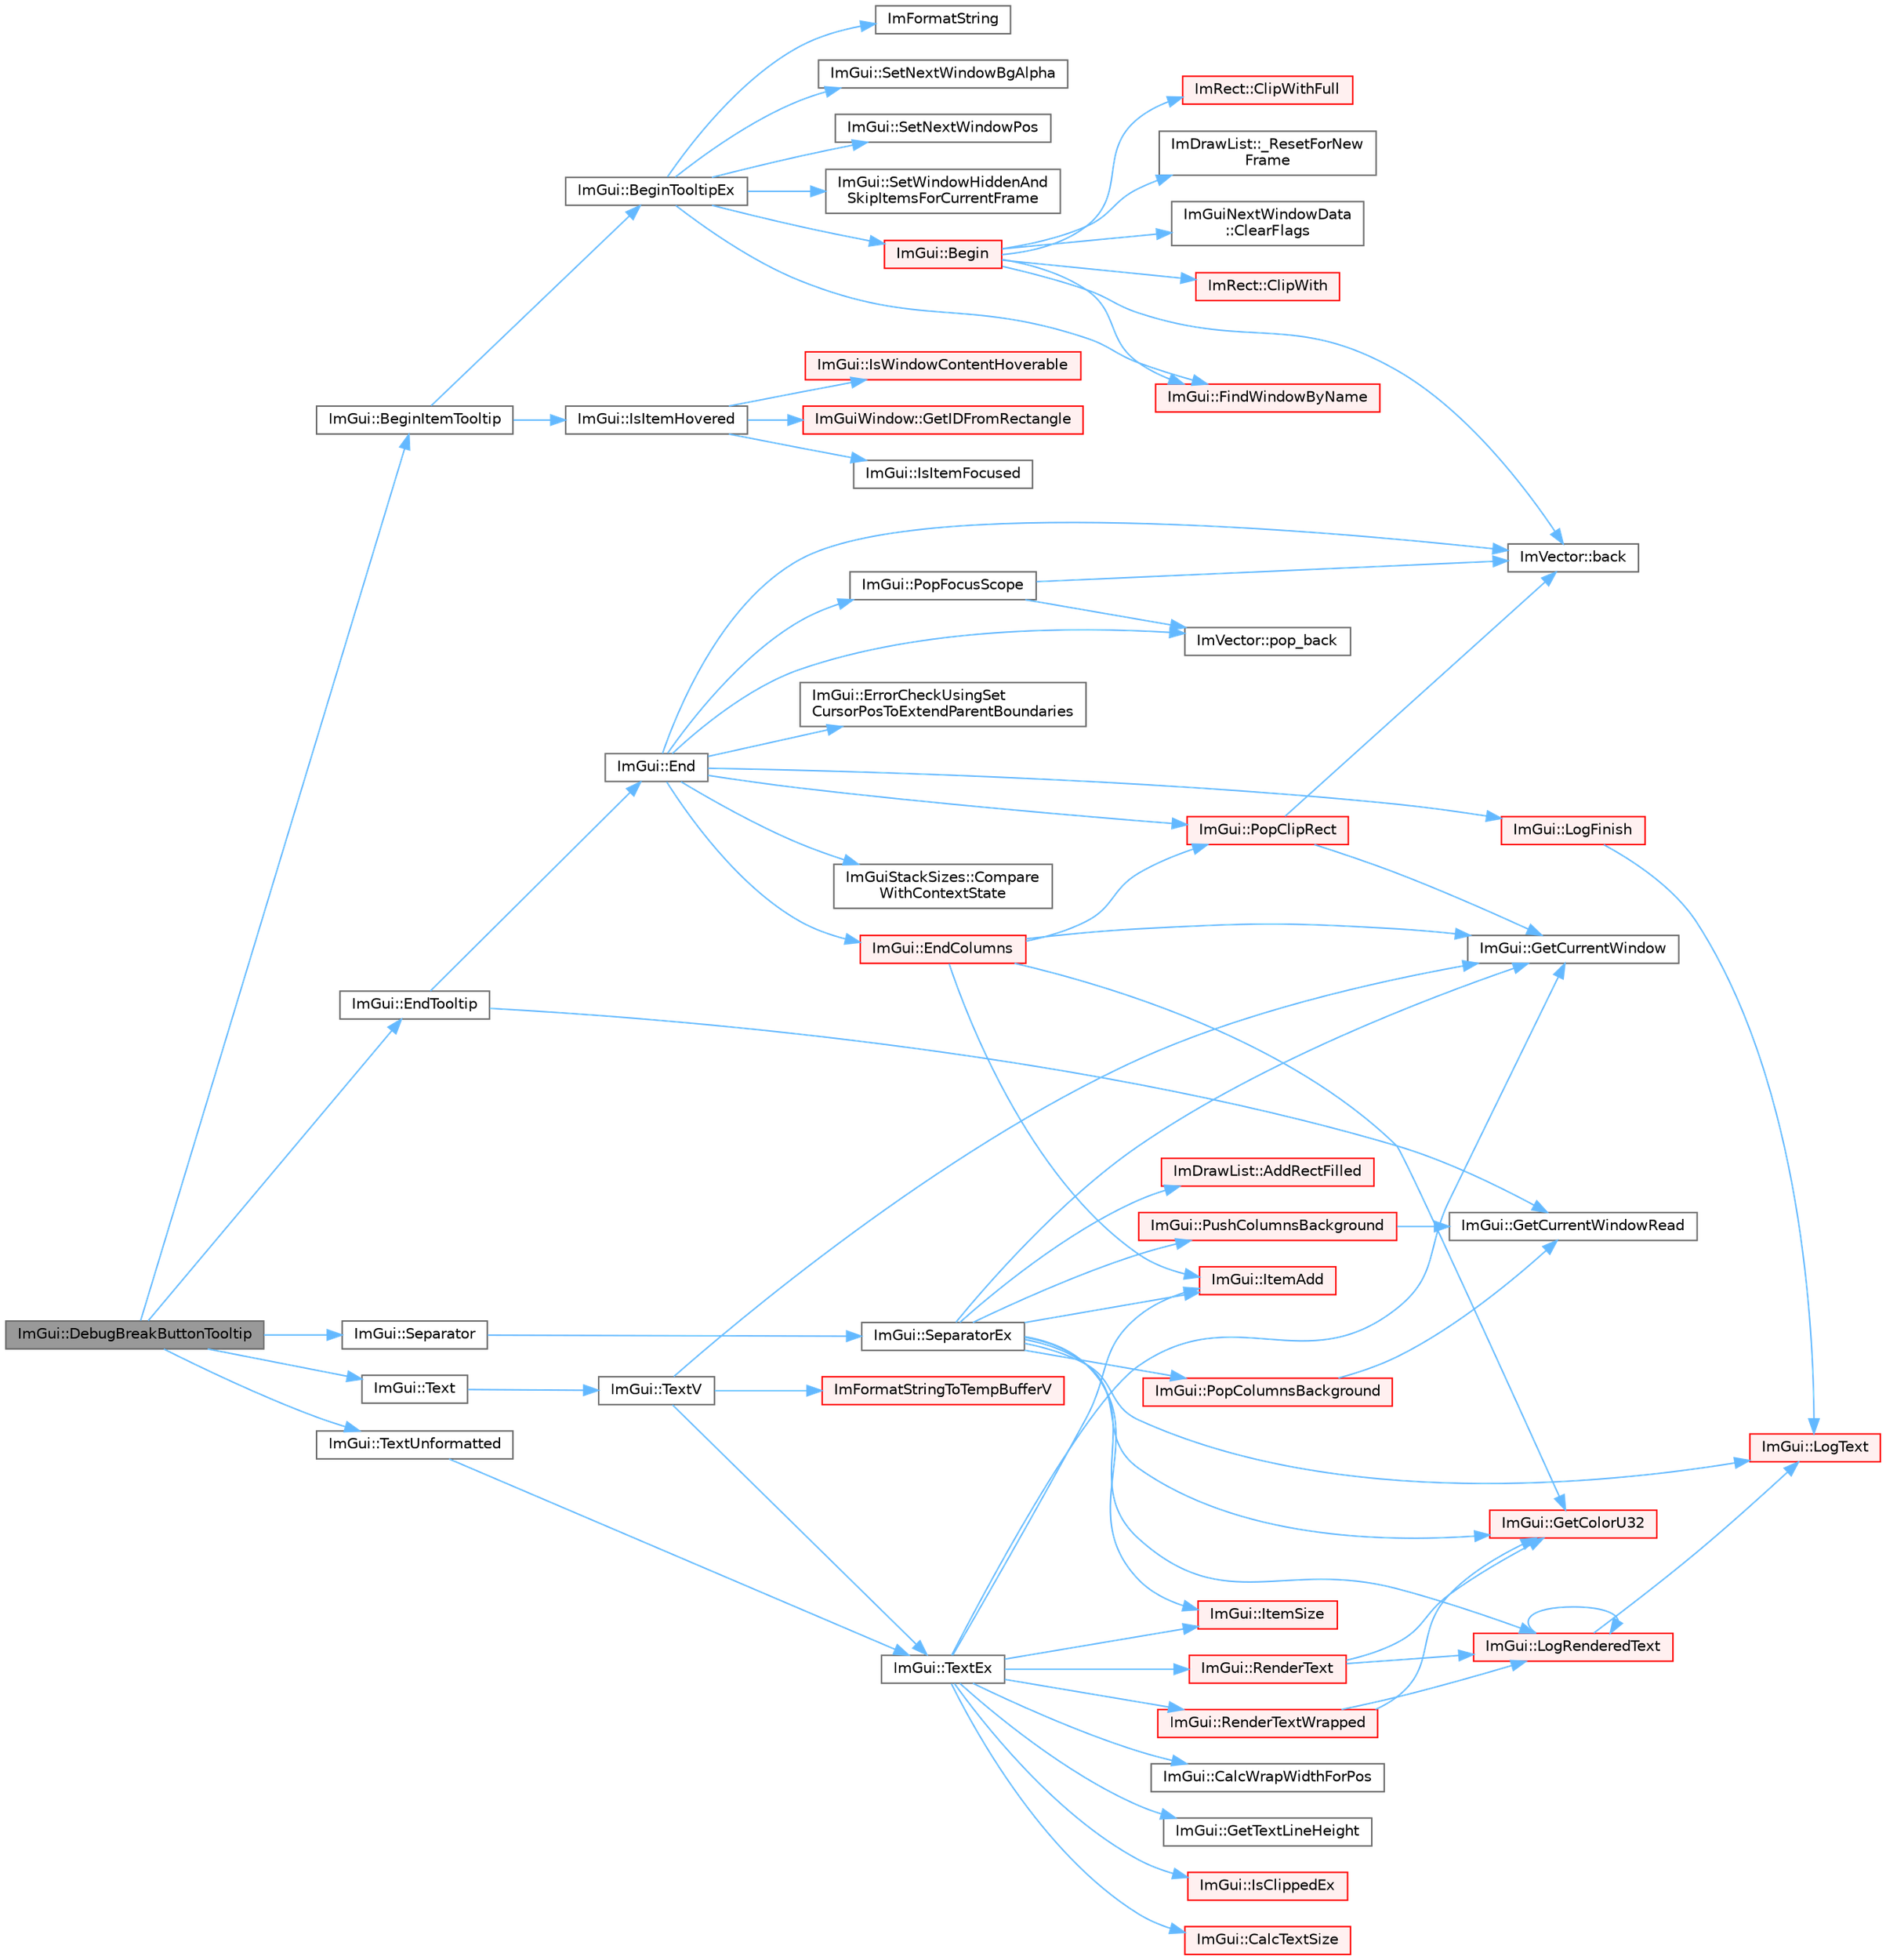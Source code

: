 digraph "ImGui::DebugBreakButtonTooltip"
{
 // LATEX_PDF_SIZE
  bgcolor="transparent";
  edge [fontname=Helvetica,fontsize=10,labelfontname=Helvetica,labelfontsize=10];
  node [fontname=Helvetica,fontsize=10,shape=box,height=0.2,width=0.4];
  rankdir="LR";
  Node1 [id="Node000001",label="ImGui::DebugBreakButtonTooltip",height=0.2,width=0.4,color="gray40", fillcolor="grey60", style="filled", fontcolor="black",tooltip=" "];
  Node1 -> Node2 [id="edge1_Node000001_Node000002",color="steelblue1",style="solid",tooltip=" "];
  Node2 [id="Node000002",label="ImGui::BeginItemTooltip",height=0.2,width=0.4,color="grey40", fillcolor="white", style="filled",URL="$namespace_im_gui.html#a0557ed1d3f89dcb5d25311bf3099ddf5",tooltip=" "];
  Node2 -> Node3 [id="edge2_Node000002_Node000003",color="steelblue1",style="solid",tooltip=" "];
  Node3 [id="Node000003",label="ImGui::BeginTooltipEx",height=0.2,width=0.4,color="grey40", fillcolor="white", style="filled",URL="$namespace_im_gui.html#a18b17a0b20c3f2a16068b84210cfded4",tooltip=" "];
  Node3 -> Node4 [id="edge3_Node000003_Node000004",color="steelblue1",style="solid",tooltip=" "];
  Node4 [id="Node000004",label="ImGui::Begin",height=0.2,width=0.4,color="red", fillcolor="#FFF0F0", style="filled",URL="$namespace_im_gui.html#a581e58db0bc930bafa4a5d23093a2b99",tooltip=" "];
  Node4 -> Node5 [id="edge4_Node000004_Node000005",color="steelblue1",style="solid",tooltip=" "];
  Node5 [id="Node000005",label="ImDrawList::_ResetForNew\lFrame",height=0.2,width=0.4,color="grey40", fillcolor="white", style="filled",URL="$struct_im_draw_list.html#a5f78fe195b2507e5926560f591141ff3",tooltip=" "];
  Node4 -> Node6 [id="edge5_Node000004_Node000006",color="steelblue1",style="solid",tooltip=" "];
  Node6 [id="Node000006",label="ImVector::back",height=0.2,width=0.4,color="grey40", fillcolor="white", style="filled",URL="$struct_im_vector.html#a2d80e87e81b1b01143c8d8be93e6fde1",tooltip=" "];
  Node4 -> Node7 [id="edge6_Node000004_Node000007",color="steelblue1",style="solid",tooltip=" "];
  Node7 [id="Node000007",label="ImGuiNextWindowData\l::ClearFlags",height=0.2,width=0.4,color="grey40", fillcolor="white", style="filled",URL="$struct_im_gui_next_window_data.html#a9543431fafe3d0627fdecc5fa839487c",tooltip=" "];
  Node4 -> Node8 [id="edge7_Node000004_Node000008",color="steelblue1",style="solid",tooltip=" "];
  Node8 [id="Node000008",label="ImRect::ClipWith",height=0.2,width=0.4,color="red", fillcolor="#FFF0F0", style="filled",URL="$struct_im_rect.html#ac02d5cf6ce0358aea9ed9df43d368f3f",tooltip=" "];
  Node4 -> Node10 [id="edge8_Node000004_Node000010",color="steelblue1",style="solid",tooltip=" "];
  Node10 [id="Node000010",label="ImRect::ClipWithFull",height=0.2,width=0.4,color="red", fillcolor="#FFF0F0", style="filled",URL="$struct_im_rect.html#a32a5aaca4161b5ffa3f352d293a449ff",tooltip=" "];
  Node4 -> Node35 [id="edge9_Node000004_Node000035",color="steelblue1",style="solid",tooltip=" "];
  Node35 [id="Node000035",label="ImGui::FindWindowByName",height=0.2,width=0.4,color="red", fillcolor="#FFF0F0", style="filled",URL="$namespace_im_gui.html#abca25f22c02e73d5eb2e9c72c4557813",tooltip=" "];
  Node3 -> Node35 [id="edge10_Node000003_Node000035",color="steelblue1",style="solid",tooltip=" "];
  Node3 -> Node95 [id="edge11_Node000003_Node000095",color="steelblue1",style="solid",tooltip=" "];
  Node95 [id="Node000095",label="ImFormatString",height=0.2,width=0.4,color="grey40", fillcolor="white", style="filled",URL="$imgui_8cpp.html#a75ccaf7d676b1f567ba888ae42ac3809",tooltip=" "];
  Node3 -> Node96 [id="edge12_Node000003_Node000096",color="steelblue1",style="solid",tooltip=" "];
  Node96 [id="Node000096",label="ImGui::SetNextWindowBgAlpha",height=0.2,width=0.4,color="grey40", fillcolor="white", style="filled",URL="$namespace_im_gui.html#a7de5a63cec4babe417f972403db6430c",tooltip=" "];
  Node3 -> Node97 [id="edge13_Node000003_Node000097",color="steelblue1",style="solid",tooltip=" "];
  Node97 [id="Node000097",label="ImGui::SetNextWindowPos",height=0.2,width=0.4,color="grey40", fillcolor="white", style="filled",URL="$namespace_im_gui.html#afbccd31113430670b5ab2bf0d6f509bf",tooltip=" "];
  Node3 -> Node98 [id="edge14_Node000003_Node000098",color="steelblue1",style="solid",tooltip=" "];
  Node98 [id="Node000098",label="ImGui::SetWindowHiddenAnd\lSkipItemsForCurrentFrame",height=0.2,width=0.4,color="grey40", fillcolor="white", style="filled",URL="$namespace_im_gui.html#a2a1dfd9dfa155f17d07c75f54130228b",tooltip=" "];
  Node2 -> Node99 [id="edge15_Node000002_Node000099",color="steelblue1",style="solid",tooltip=" "];
  Node99 [id="Node000099",label="ImGui::IsItemHovered",height=0.2,width=0.4,color="grey40", fillcolor="white", style="filled",URL="$namespace_im_gui.html#ac9a400eff3a9561d95e80486c52a660b",tooltip=" "];
  Node99 -> Node100 [id="edge16_Node000099_Node000100",color="steelblue1",style="solid",tooltip=" "];
  Node100 [id="Node000100",label="ImGuiWindow::GetIDFromRectangle",height=0.2,width=0.4,color="red", fillcolor="#FFF0F0", style="filled",URL="$struct_im_gui_window.html#a44931b6e73248930490d2c89377a8233",tooltip=" "];
  Node99 -> Node103 [id="edge17_Node000099_Node000103",color="steelblue1",style="solid",tooltip=" "];
  Node103 [id="Node000103",label="ImGui::IsItemFocused",height=0.2,width=0.4,color="grey40", fillcolor="white", style="filled",URL="$namespace_im_gui.html#add3290865a67327258c3a32b695adb28",tooltip=" "];
  Node99 -> Node104 [id="edge18_Node000099_Node000104",color="steelblue1",style="solid",tooltip=" "];
  Node104 [id="Node000104",label="ImGui::IsWindowContentHoverable",height=0.2,width=0.4,color="red", fillcolor="#FFF0F0", style="filled",URL="$namespace_im_gui.html#ab3095c274afa3c3d73e1d5cae190f469",tooltip=" "];
  Node1 -> Node105 [id="edge19_Node000001_Node000105",color="steelblue1",style="solid",tooltip=" "];
  Node105 [id="Node000105",label="ImGui::EndTooltip",height=0.2,width=0.4,color="grey40", fillcolor="white", style="filled",URL="$namespace_im_gui.html#ac8d75c160cfdf43d512f773ca133a1c6",tooltip=" "];
  Node105 -> Node106 [id="edge20_Node000105_Node000106",color="steelblue1",style="solid",tooltip=" "];
  Node106 [id="Node000106",label="ImGui::End",height=0.2,width=0.4,color="grey40", fillcolor="white", style="filled",URL="$namespace_im_gui.html#a5479d93794a004c67ceb6d13f37c8254",tooltip=" "];
  Node106 -> Node6 [id="edge21_Node000106_Node000006",color="steelblue1",style="solid",tooltip=" "];
  Node106 -> Node107 [id="edge22_Node000106_Node000107",color="steelblue1",style="solid",tooltip=" "];
  Node107 [id="Node000107",label="ImGuiStackSizes::Compare\lWithContextState",height=0.2,width=0.4,color="grey40", fillcolor="white", style="filled",URL="$struct_im_gui_stack_sizes.html#a800d27777904276582b3a6d8c2cab961",tooltip=" "];
  Node106 -> Node108 [id="edge23_Node000106_Node000108",color="steelblue1",style="solid",tooltip=" "];
  Node108 [id="Node000108",label="ImGui::EndColumns",height=0.2,width=0.4,color="red", fillcolor="#FFF0F0", style="filled",URL="$namespace_im_gui.html#af93bed3bce5475fe4d525d744f16aa20",tooltip=" "];
  Node108 -> Node110 [id="edge24_Node000108_Node000110",color="steelblue1",style="solid",tooltip=" "];
  Node110 [id="Node000110",label="ImGui::GetColorU32",height=0.2,width=0.4,color="red", fillcolor="#FFF0F0", style="filled",URL="$namespace_im_gui.html#a0de2d9bd347d9866511eb8d014e62556",tooltip=" "];
  Node108 -> Node76 [id="edge25_Node000108_Node000076",color="steelblue1",style="solid",tooltip=" "];
  Node76 [id="Node000076",label="ImGui::GetCurrentWindow",height=0.2,width=0.4,color="grey40", fillcolor="white", style="filled",URL="$namespace_im_gui.html#ac452417b5004ca16a814a72cff153526",tooltip=" "];
  Node108 -> Node125 [id="edge26_Node000108_Node000125",color="steelblue1",style="solid",tooltip=" "];
  Node125 [id="Node000125",label="ImGui::ItemAdd",height=0.2,width=0.4,color="red", fillcolor="#FFF0F0", style="filled",URL="$namespace_im_gui.html#a5de8ecd4c80efdca1af7329a2a48121c",tooltip=" "];
  Node108 -> Node131 [id="edge27_Node000108_Node000131",color="steelblue1",style="solid",tooltip=" "];
  Node131 [id="Node000131",label="ImGui::PopClipRect",height=0.2,width=0.4,color="red", fillcolor="#FFF0F0", style="filled",URL="$namespace_im_gui.html#aef1c8a6e5a3c70cb10d03d2a2a66dfd8",tooltip=" "];
  Node131 -> Node6 [id="edge28_Node000131_Node000006",color="steelblue1",style="solid",tooltip=" "];
  Node131 -> Node76 [id="edge29_Node000131_Node000076",color="steelblue1",style="solid",tooltip=" "];
  Node106 -> Node136 [id="edge30_Node000106_Node000136",color="steelblue1",style="solid",tooltip=" "];
  Node136 [id="Node000136",label="ImGui::ErrorCheckUsingSet\lCursorPosToExtendParentBoundaries",height=0.2,width=0.4,color="grey40", fillcolor="white", style="filled",URL="$namespace_im_gui.html#ad5832500c14abd9e76e376b82701385b",tooltip=" "];
  Node106 -> Node137 [id="edge31_Node000106_Node000137",color="steelblue1",style="solid",tooltip=" "];
  Node137 [id="Node000137",label="ImGui::LogFinish",height=0.2,width=0.4,color="red", fillcolor="#FFF0F0", style="filled",URL="$namespace_im_gui.html#a2ebcd048d1ca025fb972e1c2e920e3f3",tooltip=" "];
  Node137 -> Node142 [id="edge32_Node000137_Node000142",color="steelblue1",style="solid",tooltip=" "];
  Node142 [id="Node000142",label="ImGui::LogText",height=0.2,width=0.4,color="red", fillcolor="#FFF0F0", style="filled",URL="$namespace_im_gui.html#aa548475d8f771ab6524d73d900a41198",tooltip=" "];
  Node106 -> Node119 [id="edge33_Node000106_Node000119",color="steelblue1",style="solid",tooltip=" "];
  Node119 [id="Node000119",label="ImVector::pop_back",height=0.2,width=0.4,color="grey40", fillcolor="white", style="filled",URL="$struct_im_vector.html#a3db7ce62d3c429effdb893fbf7148c1c",tooltip=" "];
  Node106 -> Node131 [id="edge34_Node000106_Node000131",color="steelblue1",style="solid",tooltip=" "];
  Node106 -> Node145 [id="edge35_Node000106_Node000145",color="steelblue1",style="solid",tooltip=" "];
  Node145 [id="Node000145",label="ImGui::PopFocusScope",height=0.2,width=0.4,color="grey40", fillcolor="white", style="filled",URL="$namespace_im_gui.html#a660bc1ff7f6d971fc4b4236e87409b38",tooltip=" "];
  Node145 -> Node6 [id="edge36_Node000145_Node000006",color="steelblue1",style="solid",tooltip=" "];
  Node145 -> Node119 [id="edge37_Node000145_Node000119",color="steelblue1",style="solid",tooltip=" "];
  Node105 -> Node87 [id="edge38_Node000105_Node000087",color="steelblue1",style="solid",tooltip=" "];
  Node87 [id="Node000087",label="ImGui::GetCurrentWindowRead",height=0.2,width=0.4,color="grey40", fillcolor="white", style="filled",URL="$namespace_im_gui.html#a055af7d6b7b4ae977a9c3c25a98e0d2f",tooltip=" "];
  Node1 -> Node146 [id="edge39_Node000001_Node000146",color="steelblue1",style="solid",tooltip=" "];
  Node146 [id="Node000146",label="ImGui::Separator",height=0.2,width=0.4,color="grey40", fillcolor="white", style="filled",URL="$namespace_im_gui.html#a191123597a5084d003c8beac7eeb029e",tooltip=" "];
  Node146 -> Node147 [id="edge40_Node000146_Node000147",color="steelblue1",style="solid",tooltip=" "];
  Node147 [id="Node000147",label="ImGui::SeparatorEx",height=0.2,width=0.4,color="grey40", fillcolor="white", style="filled",URL="$namespace_im_gui.html#acd77978447d71b3113ad084dfde1fe18",tooltip=" "];
  Node147 -> Node148 [id="edge41_Node000147_Node000148",color="steelblue1",style="solid",tooltip=" "];
  Node148 [id="Node000148",label="ImDrawList::AddRectFilled",height=0.2,width=0.4,color="red", fillcolor="#FFF0F0", style="filled",URL="$struct_im_draw_list.html#a6b16ab764160b0251d2e7b3bd08c1ffc",tooltip=" "];
  Node147 -> Node110 [id="edge42_Node000147_Node000110",color="steelblue1",style="solid",tooltip=" "];
  Node147 -> Node76 [id="edge43_Node000147_Node000076",color="steelblue1",style="solid",tooltip=" "];
  Node147 -> Node125 [id="edge44_Node000147_Node000125",color="steelblue1",style="solid",tooltip=" "];
  Node147 -> Node152 [id="edge45_Node000147_Node000152",color="steelblue1",style="solid",tooltip=" "];
  Node152 [id="Node000152",label="ImGui::ItemSize",height=0.2,width=0.4,color="red", fillcolor="#FFF0F0", style="filled",URL="$namespace_im_gui.html#aeeb1ec6ae6548173dbf813e7df538c48",tooltip=" "];
  Node147 -> Node154 [id="edge46_Node000147_Node000154",color="steelblue1",style="solid",tooltip=" "];
  Node154 [id="Node000154",label="ImGui::LogRenderedText",height=0.2,width=0.4,color="red", fillcolor="#FFF0F0", style="filled",URL="$namespace_im_gui.html#a7a0d62e33f2236ec2f789e24ca0fb56f",tooltip=" "];
  Node154 -> Node154 [id="edge47_Node000154_Node000154",color="steelblue1",style="solid",tooltip=" "];
  Node154 -> Node142 [id="edge48_Node000154_Node000142",color="steelblue1",style="solid",tooltip=" "];
  Node147 -> Node142 [id="edge49_Node000147_Node000142",color="steelblue1",style="solid",tooltip=" "];
  Node147 -> Node157 [id="edge50_Node000147_Node000157",color="steelblue1",style="solid",tooltip=" "];
  Node157 [id="Node000157",label="ImGui::PopColumnsBackground",height=0.2,width=0.4,color="red", fillcolor="#FFF0F0", style="filled",URL="$namespace_im_gui.html#a27c737fa1fc79164fc7d840e858b1845",tooltip=" "];
  Node157 -> Node87 [id="edge51_Node000157_Node000087",color="steelblue1",style="solid",tooltip=" "];
  Node147 -> Node160 [id="edge52_Node000147_Node000160",color="steelblue1",style="solid",tooltip=" "];
  Node160 [id="Node000160",label="ImGui::PushColumnsBackground",height=0.2,width=0.4,color="red", fillcolor="#FFF0F0", style="filled",URL="$namespace_im_gui.html#a39f557bf00d94069a41b0d40bd72c522",tooltip=" "];
  Node160 -> Node87 [id="edge53_Node000160_Node000087",color="steelblue1",style="solid",tooltip=" "];
  Node1 -> Node161 [id="edge54_Node000001_Node000161",color="steelblue1",style="solid",tooltip=" "];
  Node161 [id="Node000161",label="ImGui::Text",height=0.2,width=0.4,color="grey40", fillcolor="white", style="filled",URL="$namespace_im_gui.html#a9e7b83611fe441d54fad2effb4bf4965",tooltip=" "];
  Node161 -> Node162 [id="edge55_Node000161_Node000162",color="steelblue1",style="solid",tooltip=" "];
  Node162 [id="Node000162",label="ImGui::TextV",height=0.2,width=0.4,color="grey40", fillcolor="white", style="filled",URL="$namespace_im_gui.html#a10a0d6362178c2f743092f21e1b6cd20",tooltip=" "];
  Node162 -> Node76 [id="edge56_Node000162_Node000076",color="steelblue1",style="solid",tooltip=" "];
  Node162 -> Node163 [id="edge57_Node000162_Node000163",color="steelblue1",style="solid",tooltip=" "];
  Node163 [id="Node000163",label="ImFormatStringToTempBufferV",height=0.2,width=0.4,color="red", fillcolor="#FFF0F0", style="filled",URL="$imgui_8cpp.html#a7d2a77b9735185891f885970b1e54626",tooltip=" "];
  Node162 -> Node165 [id="edge58_Node000162_Node000165",color="steelblue1",style="solid",tooltip=" "];
  Node165 [id="Node000165",label="ImGui::TextEx",height=0.2,width=0.4,color="grey40", fillcolor="white", style="filled",URL="$namespace_im_gui.html#aae6420fec03511fd478d9108f31e6b5f",tooltip=" "];
  Node165 -> Node166 [id="edge59_Node000165_Node000166",color="steelblue1",style="solid",tooltip=" "];
  Node166 [id="Node000166",label="ImGui::CalcTextSize",height=0.2,width=0.4,color="red", fillcolor="#FFF0F0", style="filled",URL="$namespace_im_gui.html#a848b9db6cc4a186751c0ecebcaadc33b",tooltip=" "];
  Node165 -> Node170 [id="edge60_Node000165_Node000170",color="steelblue1",style="solid",tooltip=" "];
  Node170 [id="Node000170",label="ImGui::CalcWrapWidthForPos",height=0.2,width=0.4,color="grey40", fillcolor="white", style="filled",URL="$namespace_im_gui.html#a66416151e58c34cd02973976de66e0e9",tooltip=" "];
  Node165 -> Node76 [id="edge61_Node000165_Node000076",color="steelblue1",style="solid",tooltip=" "];
  Node165 -> Node171 [id="edge62_Node000165_Node000171",color="steelblue1",style="solid",tooltip=" "];
  Node171 [id="Node000171",label="ImGui::GetTextLineHeight",height=0.2,width=0.4,color="grey40", fillcolor="white", style="filled",URL="$namespace_im_gui.html#aaba5637199d31ea23d4d143b30a44aff",tooltip=" "];
  Node165 -> Node172 [id="edge63_Node000165_Node000172",color="steelblue1",style="solid",tooltip=" "];
  Node172 [id="Node000172",label="ImGui::IsClippedEx",height=0.2,width=0.4,color="red", fillcolor="#FFF0F0", style="filled",URL="$namespace_im_gui.html#a7c21c85f5c95aa4ce6c2bd28bb980d44",tooltip=" "];
  Node165 -> Node125 [id="edge64_Node000165_Node000125",color="steelblue1",style="solid",tooltip=" "];
  Node165 -> Node152 [id="edge65_Node000165_Node000152",color="steelblue1",style="solid",tooltip=" "];
  Node165 -> Node173 [id="edge66_Node000165_Node000173",color="steelblue1",style="solid",tooltip=" "];
  Node173 [id="Node000173",label="ImGui::RenderText",height=0.2,width=0.4,color="red", fillcolor="#FFF0F0", style="filled",URL="$namespace_im_gui.html#a9971ce57f2a288ac3a12df886c5550d1",tooltip=" "];
  Node173 -> Node110 [id="edge67_Node000173_Node000110",color="steelblue1",style="solid",tooltip=" "];
  Node173 -> Node154 [id="edge68_Node000173_Node000154",color="steelblue1",style="solid",tooltip=" "];
  Node165 -> Node175 [id="edge69_Node000165_Node000175",color="steelblue1",style="solid",tooltip=" "];
  Node175 [id="Node000175",label="ImGui::RenderTextWrapped",height=0.2,width=0.4,color="red", fillcolor="#FFF0F0", style="filled",URL="$namespace_im_gui.html#aa483b40f6899e1b289b4bf6c2673d1d2",tooltip=" "];
  Node175 -> Node110 [id="edge70_Node000175_Node000110",color="steelblue1",style="solid",tooltip=" "];
  Node175 -> Node154 [id="edge71_Node000175_Node000154",color="steelblue1",style="solid",tooltip=" "];
  Node1 -> Node176 [id="edge72_Node000001_Node000176",color="steelblue1",style="solid",tooltip=" "];
  Node176 [id="Node000176",label="ImGui::TextUnformatted",height=0.2,width=0.4,color="grey40", fillcolor="white", style="filled",URL="$namespace_im_gui.html#a96a5f42789ecc419b2ae8af7b2acc28e",tooltip=" "];
  Node176 -> Node165 [id="edge73_Node000176_Node000165",color="steelblue1",style="solid",tooltip=" "];
}
